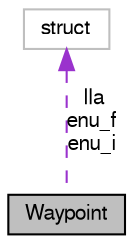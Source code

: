 digraph "Waypoint"
{
  edge [fontname="FreeSans",fontsize="10",labelfontname="FreeSans",labelfontsize="10"];
  node [fontname="FreeSans",fontsize="10",shape=record];
  Node1 [label="Waypoint",height=0.2,width=0.4,color="black", fillcolor="grey75", style="filled", fontcolor="black"];
  Node2 -> Node1 [dir="back",color="darkorchid3",fontsize="10",style="dashed",label=" lla\nenu_f\nenu_i" ,fontname="FreeSans"];
  Node2 [label="struct",height=0.2,width=0.4,color="grey75", fillcolor="white", style="filled"];
}
